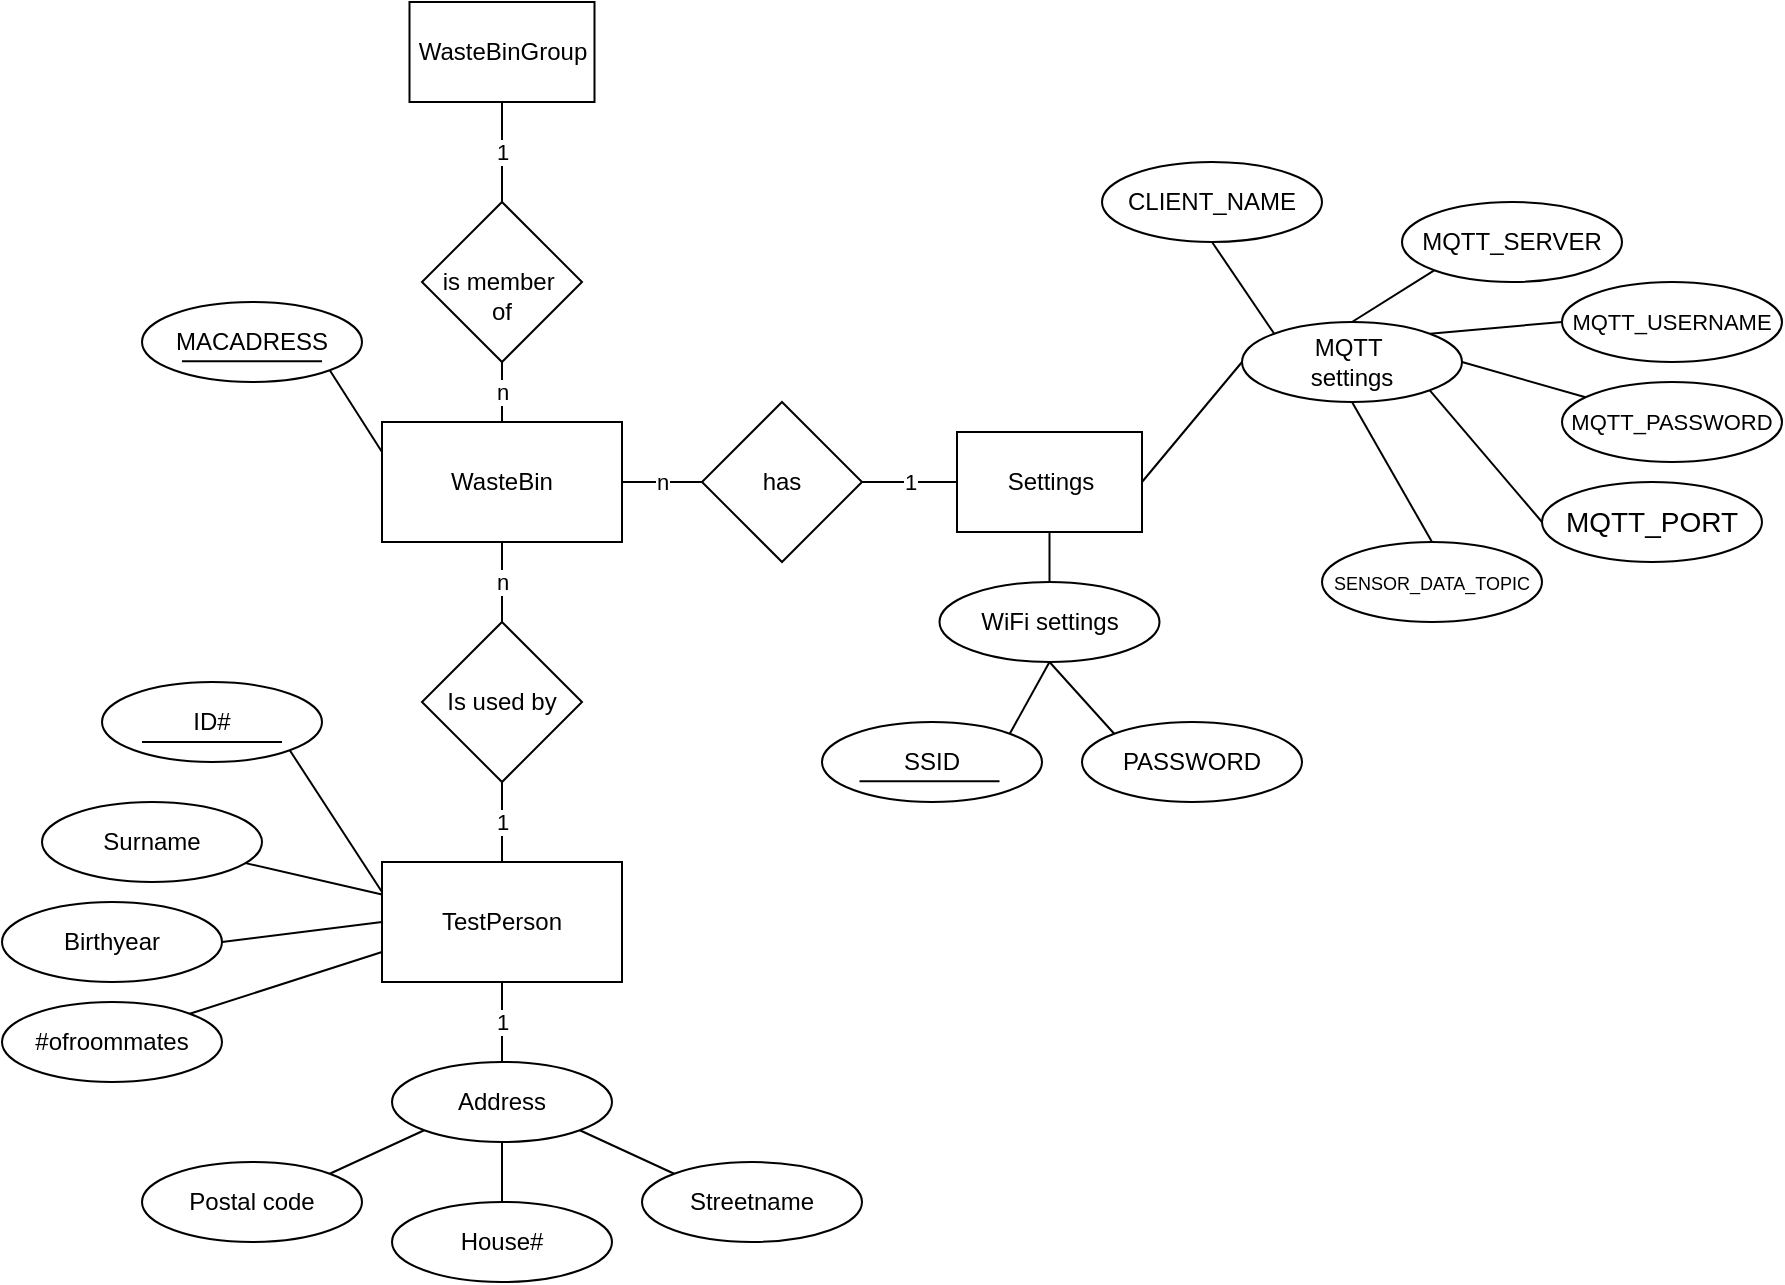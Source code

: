 <mxfile>
    <diagram id="QrXmkhVoq9gLwezN5p5O" name="Page-1">
        <mxGraphModel dx="425" dy="1391" grid="1" gridSize="10" guides="1" tooltips="1" connect="1" arrows="1" fold="1" page="1" pageScale="1" pageWidth="827" pageHeight="1169" math="0" shadow="0">
            <root>
                <mxCell id="0"/>
                <mxCell id="1" parent="0"/>
                <mxCell id="8" value="n" style="edgeStyle=none;html=1;exitX=0.5;exitY=0;exitDx=0;exitDy=0;entryX=0.5;entryY=1;entryDx=0;entryDy=0;endArrow=none;endFill=0;" parent="1" source="2" target="7" edge="1">
                    <mxGeometry x="0.011" relative="1" as="geometry">
                        <mxPoint as="offset"/>
                    </mxGeometry>
                </mxCell>
                <mxCell id="17" value="n" style="edgeStyle=none;html=1;exitX=0.5;exitY=1;exitDx=0;exitDy=0;entryX=0.5;entryY=0;entryDx=0;entryDy=0;endArrow=none;endFill=0;" parent="1" source="2" target="16" edge="1">
                    <mxGeometry relative="1" as="geometry"/>
                </mxCell>
                <mxCell id="2" value="WasteBin" style="rounded=0;whiteSpace=wrap;html=1;" parent="1" vertex="1">
                    <mxGeometry x="710" y="-30" width="120" height="60" as="geometry"/>
                </mxCell>
                <mxCell id="9" value="1" style="edgeStyle=none;html=1;exitX=0.5;exitY=0;exitDx=0;exitDy=0;entryX=0.5;entryY=1;entryDx=0;entryDy=0;endArrow=none;endFill=0;" parent="1" source="7" target="103" edge="1">
                    <mxGeometry relative="1" as="geometry">
                        <mxPoint x="770" y="-180" as="targetPoint"/>
                        <mxPoint as="offset"/>
                    </mxGeometry>
                </mxCell>
                <mxCell id="7" value="&amp;nbsp;&lt;br&gt;is member&amp;nbsp;&lt;br&gt;of" style="rhombus;whiteSpace=wrap;html=1;" parent="1" vertex="1">
                    <mxGeometry x="730" y="-140" width="80" height="80" as="geometry"/>
                </mxCell>
                <mxCell id="82" style="edgeStyle=none;html=1;exitX=1;exitY=1;exitDx=0;exitDy=0;entryX=0;entryY=0.25;entryDx=0;entryDy=0;endArrow=none;endFill=0;" parent="1" source="11" target="2" edge="1">
                    <mxGeometry relative="1" as="geometry"/>
                </mxCell>
                <mxCell id="11" value="MACADRESS" style="ellipse;whiteSpace=wrap;html=1;" parent="1" vertex="1">
                    <mxGeometry x="590" y="-90" width="110" height="40" as="geometry"/>
                </mxCell>
                <mxCell id="110" style="edgeStyle=none;html=1;exitX=0.5;exitY=1;exitDx=0;exitDy=0;entryX=0;entryY=0;entryDx=0;entryDy=0;endArrow=none;endFill=0;" edge="1" parent="1" source="14" target="49">
                    <mxGeometry relative="1" as="geometry"/>
                </mxCell>
                <mxCell id="14" value="CLIENT_NAME" style="ellipse;whiteSpace=wrap;html=1;" parent="1" vertex="1">
                    <mxGeometry x="1070" y="-160" width="110" height="40" as="geometry"/>
                </mxCell>
                <mxCell id="19" value="1" style="edgeStyle=none;html=1;exitX=0.5;exitY=1;exitDx=0;exitDy=0;entryX=0.5;entryY=0;entryDx=0;entryDy=0;endArrow=none;endFill=0;" parent="1" source="16" target="18" edge="1">
                    <mxGeometry relative="1" as="geometry"/>
                </mxCell>
                <mxCell id="16" value="Is used by" style="rhombus;whiteSpace=wrap;html=1;" parent="1" vertex="1">
                    <mxGeometry x="730" y="70" width="80" height="80" as="geometry"/>
                </mxCell>
                <mxCell id="27" style="edgeStyle=none;html=1;exitX=0;exitY=0.25;exitDx=0;exitDy=0;entryX=1;entryY=1;entryDx=0;entryDy=0;endArrow=none;endFill=0;" parent="1" source="18" target="22" edge="1">
                    <mxGeometry relative="1" as="geometry">
                        <Array as="points"/>
                    </mxGeometry>
                </mxCell>
                <mxCell id="18" value="TestPerson" style="rounded=0;whiteSpace=wrap;html=1;" parent="1" vertex="1">
                    <mxGeometry x="710" y="190" width="120" height="60" as="geometry"/>
                </mxCell>
                <mxCell id="22" value="ID#" style="ellipse;whiteSpace=wrap;html=1;" parent="1" vertex="1">
                    <mxGeometry x="570" y="100" width="110" height="40" as="geometry"/>
                </mxCell>
                <mxCell id="112" value="" style="edgeStyle=none;html=1;fontSize=14;endArrow=none;endFill=0;" edge="1" parent="1" source="23" target="18">
                    <mxGeometry relative="1" as="geometry"/>
                </mxCell>
                <mxCell id="23" value="Surname" style="ellipse;whiteSpace=wrap;html=1;" parent="1" vertex="1">
                    <mxGeometry x="540" y="160" width="110" height="40" as="geometry"/>
                </mxCell>
                <mxCell id="29" style="edgeStyle=none;html=1;endArrow=none;endFill=0;exitX=1;exitY=0.5;exitDx=0;exitDy=0;" parent="1" source="24" edge="1">
                    <mxGeometry relative="1" as="geometry">
                        <mxPoint x="710" y="220" as="targetPoint"/>
                    </mxGeometry>
                </mxCell>
                <mxCell id="24" value="Birthyear" style="ellipse;whiteSpace=wrap;html=1;" parent="1" vertex="1">
                    <mxGeometry x="520" y="210" width="110" height="40" as="geometry"/>
                </mxCell>
                <mxCell id="31" style="edgeStyle=none;html=1;entryX=0;entryY=0.75;entryDx=0;entryDy=0;endArrow=none;endFill=0;exitX=1;exitY=0;exitDx=0;exitDy=0;" parent="1" source="30" target="18" edge="1">
                    <mxGeometry relative="1" as="geometry"/>
                </mxCell>
                <mxCell id="30" value="#ofroommates" style="ellipse;whiteSpace=wrap;html=1;" parent="1" vertex="1">
                    <mxGeometry x="520" y="260" width="110" height="40" as="geometry"/>
                </mxCell>
                <mxCell id="44" style="edgeStyle=none;html=1;exitX=0;exitY=0;exitDx=0;exitDy=0;entryX=1;entryY=1;entryDx=0;entryDy=0;endArrow=none;endFill=0;" parent="1" source="32" target="34" edge="1">
                    <mxGeometry relative="1" as="geometry"/>
                </mxCell>
                <mxCell id="32" value="Streetname" style="ellipse;whiteSpace=wrap;html=1;" parent="1" vertex="1">
                    <mxGeometry x="840" y="340" width="110" height="40" as="geometry"/>
                </mxCell>
                <mxCell id="45" value="1" style="edgeStyle=none;html=1;exitX=0.5;exitY=0;exitDx=0;exitDy=0;endArrow=none;endFill=0;startArrow=none;" parent="1" source="34" target="18" edge="1">
                    <mxGeometry relative="1" as="geometry">
                        <mxPoint x="770" y="290" as="sourcePoint"/>
                    </mxGeometry>
                </mxCell>
                <mxCell id="34" value="Address" style="ellipse;whiteSpace=wrap;html=1;" parent="1" vertex="1">
                    <mxGeometry x="715" y="290" width="110" height="40" as="geometry"/>
                </mxCell>
                <mxCell id="41" style="edgeStyle=none;html=1;exitX=0.5;exitY=0;exitDx=0;exitDy=0;entryX=0.5;entryY=1;entryDx=0;entryDy=0;endArrow=none;endFill=0;" parent="1" source="37" target="34" edge="1">
                    <mxGeometry relative="1" as="geometry"/>
                </mxCell>
                <mxCell id="37" value="House#" style="ellipse;whiteSpace=wrap;html=1;" parent="1" vertex="1">
                    <mxGeometry x="715" y="360" width="110" height="40" as="geometry"/>
                </mxCell>
                <mxCell id="42" style="edgeStyle=none;html=1;exitX=1;exitY=0;exitDx=0;exitDy=0;entryX=0;entryY=1;entryDx=0;entryDy=0;endArrow=none;endFill=0;" parent="1" source="39" target="34" edge="1">
                    <mxGeometry relative="1" as="geometry"/>
                </mxCell>
                <mxCell id="39" value="Postal code" style="ellipse;whiteSpace=wrap;html=1;" parent="1" vertex="1">
                    <mxGeometry x="590" y="340" width="110" height="40" as="geometry"/>
                </mxCell>
                <mxCell id="51" style="edgeStyle=none;html=1;exitX=0;exitY=0.5;exitDx=0;exitDy=0;entryX=1;entryY=0.5;entryDx=0;entryDy=0;endArrow=none;endFill=0;" parent="1" source="49" target="88" edge="1">
                    <mxGeometry relative="1" as="geometry">
                        <mxPoint x="1100.0" as="targetPoint"/>
                    </mxGeometry>
                </mxCell>
                <mxCell id="60" style="edgeStyle=none;html=1;exitX=0.5;exitY=0;exitDx=0;exitDy=0;entryX=0;entryY=1;entryDx=0;entryDy=0;endArrow=none;endFill=0;" parent="1" source="49" target="58" edge="1">
                    <mxGeometry relative="1" as="geometry"/>
                </mxCell>
                <mxCell id="62" style="edgeStyle=none;html=1;exitX=1;exitY=0;exitDx=0;exitDy=0;entryX=0;entryY=0.5;entryDx=0;entryDy=0;endArrow=none;endFill=0;" parent="1" source="49" target="61" edge="1">
                    <mxGeometry relative="1" as="geometry"/>
                </mxCell>
                <mxCell id="66" style="edgeStyle=none;html=1;exitX=1;exitY=1;exitDx=0;exitDy=0;entryX=0;entryY=0.5;entryDx=0;entryDy=0;endArrow=none;endFill=0;" parent="1" source="49" target="65" edge="1">
                    <mxGeometry relative="1" as="geometry"/>
                </mxCell>
                <mxCell id="71" style="edgeStyle=none;html=1;exitX=0.5;exitY=1;exitDx=0;exitDy=0;entryX=0.5;entryY=0;entryDx=0;entryDy=0;endArrow=none;endFill=0;" parent="1" source="49" target="67" edge="1">
                    <mxGeometry relative="1" as="geometry"/>
                </mxCell>
                <mxCell id="49" value="MQTT&amp;nbsp;&lt;br&gt;settings" style="ellipse;whiteSpace=wrap;html=1;" parent="1" vertex="1">
                    <mxGeometry x="1140" y="-80" width="110" height="40" as="geometry"/>
                </mxCell>
                <mxCell id="53" value="n" style="edgeStyle=none;html=1;entryX=0;entryY=0.5;entryDx=0;entryDy=0;endArrow=none;endFill=0;" parent="1" source="2" target="52" edge="1">
                    <mxGeometry relative="1" as="geometry">
                        <mxPoint x="822.5" y="-30" as="sourcePoint"/>
                        <mxPoint x="980.0" y="-120" as="targetPoint"/>
                    </mxGeometry>
                </mxCell>
                <mxCell id="54" value="1" style="edgeStyle=none;html=1;exitX=1;exitY=0.5;exitDx=0;exitDy=0;endArrow=none;endFill=0;entryX=0;entryY=0.5;entryDx=0;entryDy=0;" parent="1" source="52" target="88" edge="1">
                    <mxGeometry relative="1" as="geometry">
                        <mxPoint x="990" as="targetPoint"/>
                    </mxGeometry>
                </mxCell>
                <mxCell id="52" value="has" style="rhombus;whiteSpace=wrap;html=1;" parent="1" vertex="1">
                    <mxGeometry x="870" y="-40" width="80" height="80" as="geometry"/>
                </mxCell>
                <mxCell id="58" value="MQTT_SERVER" style="ellipse;whiteSpace=wrap;html=1;" parent="1" vertex="1">
                    <mxGeometry x="1220" y="-140" width="110" height="40" as="geometry"/>
                </mxCell>
                <mxCell id="61" value="&lt;font style=&quot;font-size: 11px;&quot;&gt;MQTT_USERNAME&lt;/font&gt;" style="ellipse;whiteSpace=wrap;html=1;" parent="1" vertex="1">
                    <mxGeometry x="1300" y="-100" width="110" height="40" as="geometry"/>
                </mxCell>
                <mxCell id="64" style="edgeStyle=none;html=1;entryX=1;entryY=0.5;entryDx=0;entryDy=0;endArrow=none;endFill=0;" parent="1" source="63" target="49" edge="1">
                    <mxGeometry relative="1" as="geometry"/>
                </mxCell>
                <mxCell id="63" value="&lt;font style=&quot;font-size: 11px;&quot;&gt;MQTT_PASSWORD&lt;/font&gt;" style="ellipse;whiteSpace=wrap;html=1;" parent="1" vertex="1">
                    <mxGeometry x="1300" y="-50" width="110" height="40" as="geometry"/>
                </mxCell>
                <mxCell id="65" value="&lt;font style=&quot;font-size: 14px;&quot;&gt;MQTT_PORT&lt;/font&gt;" style="ellipse;whiteSpace=wrap;html=1;" parent="1" vertex="1">
                    <mxGeometry x="1290" width="110" height="40" as="geometry"/>
                </mxCell>
                <mxCell id="67" value="&lt;font style=&quot;font-size: 9px;&quot;&gt;SENSOR_DATA_TOPIC&lt;/font&gt;" style="ellipse;whiteSpace=wrap;html=1;" parent="1" vertex="1">
                    <mxGeometry x="1180" y="30" width="110" height="40" as="geometry"/>
                </mxCell>
                <mxCell id="79" style="edgeStyle=none;html=1;exitX=0.5;exitY=1;exitDx=0;exitDy=0;entryX=1;entryY=0;entryDx=0;entryDy=0;endArrow=none;endFill=0;" parent="1" source="101" target="74" edge="1">
                    <mxGeometry relative="1" as="geometry">
                        <mxPoint x="1042.5" y="100" as="sourcePoint"/>
                    </mxGeometry>
                </mxCell>
                <mxCell id="74" value="SSID" style="ellipse;whiteSpace=wrap;html=1;" parent="1" vertex="1">
                    <mxGeometry x="930" y="120" width="110" height="40" as="geometry"/>
                </mxCell>
                <mxCell id="80" style="edgeStyle=none;html=1;exitX=0;exitY=0;exitDx=0;exitDy=0;endArrow=none;endFill=0;entryX=0.5;entryY=1;entryDx=0;entryDy=0;" parent="1" source="76" edge="1" target="101">
                    <mxGeometry relative="1" as="geometry">
                        <mxPoint x="1042.5" y="100" as="targetPoint"/>
                    </mxGeometry>
                </mxCell>
                <mxCell id="76" value="PASSWORD" style="ellipse;whiteSpace=wrap;html=1;" parent="1" vertex="1">
                    <mxGeometry x="1060" y="120" width="110" height="40" as="geometry"/>
                </mxCell>
                <mxCell id="107" style="edgeStyle=none;html=1;exitX=0.5;exitY=1;exitDx=0;exitDy=0;entryX=0.5;entryY=0;entryDx=0;entryDy=0;endArrow=none;endFill=0;" edge="1" parent="1" source="88" target="101">
                    <mxGeometry relative="1" as="geometry"/>
                </mxCell>
                <mxCell id="88" value="Settings" style="rounded=0;whiteSpace=wrap;html=1;" vertex="1" parent="1">
                    <mxGeometry x="997.5" y="-25" width="92.5" height="50" as="geometry"/>
                </mxCell>
                <mxCell id="101" value="WiFi settings" style="ellipse;whiteSpace=wrap;html=1;" vertex="1" parent="1">
                    <mxGeometry x="988.75" y="50" width="110" height="40" as="geometry"/>
                </mxCell>
                <mxCell id="103" value="WasteBinGroup" style="rounded=0;whiteSpace=wrap;html=1;" vertex="1" parent="1">
                    <mxGeometry x="723.75" y="-240" width="92.5" height="50" as="geometry"/>
                </mxCell>
                <mxCell id="104" value="" style="endArrow=none;html=1;" edge="1" parent="1">
                    <mxGeometry width="50" height="50" relative="1" as="geometry">
                        <mxPoint x="610" y="-60.33" as="sourcePoint"/>
                        <mxPoint x="680" y="-60.33" as="targetPoint"/>
                    </mxGeometry>
                </mxCell>
                <mxCell id="105" value="" style="endArrow=none;html=1;" edge="1" parent="1">
                    <mxGeometry width="50" height="50" relative="1" as="geometry">
                        <mxPoint x="948.75" y="149.66" as="sourcePoint"/>
                        <mxPoint x="1018.75" y="149.66" as="targetPoint"/>
                    </mxGeometry>
                </mxCell>
                <mxCell id="106" value="" style="endArrow=none;html=1;" edge="1" parent="1">
                    <mxGeometry width="50" height="50" relative="1" as="geometry">
                        <mxPoint x="590" y="130" as="sourcePoint"/>
                        <mxPoint x="660" y="130" as="targetPoint"/>
                    </mxGeometry>
                </mxCell>
            </root>
        </mxGraphModel>
    </diagram>
</mxfile>